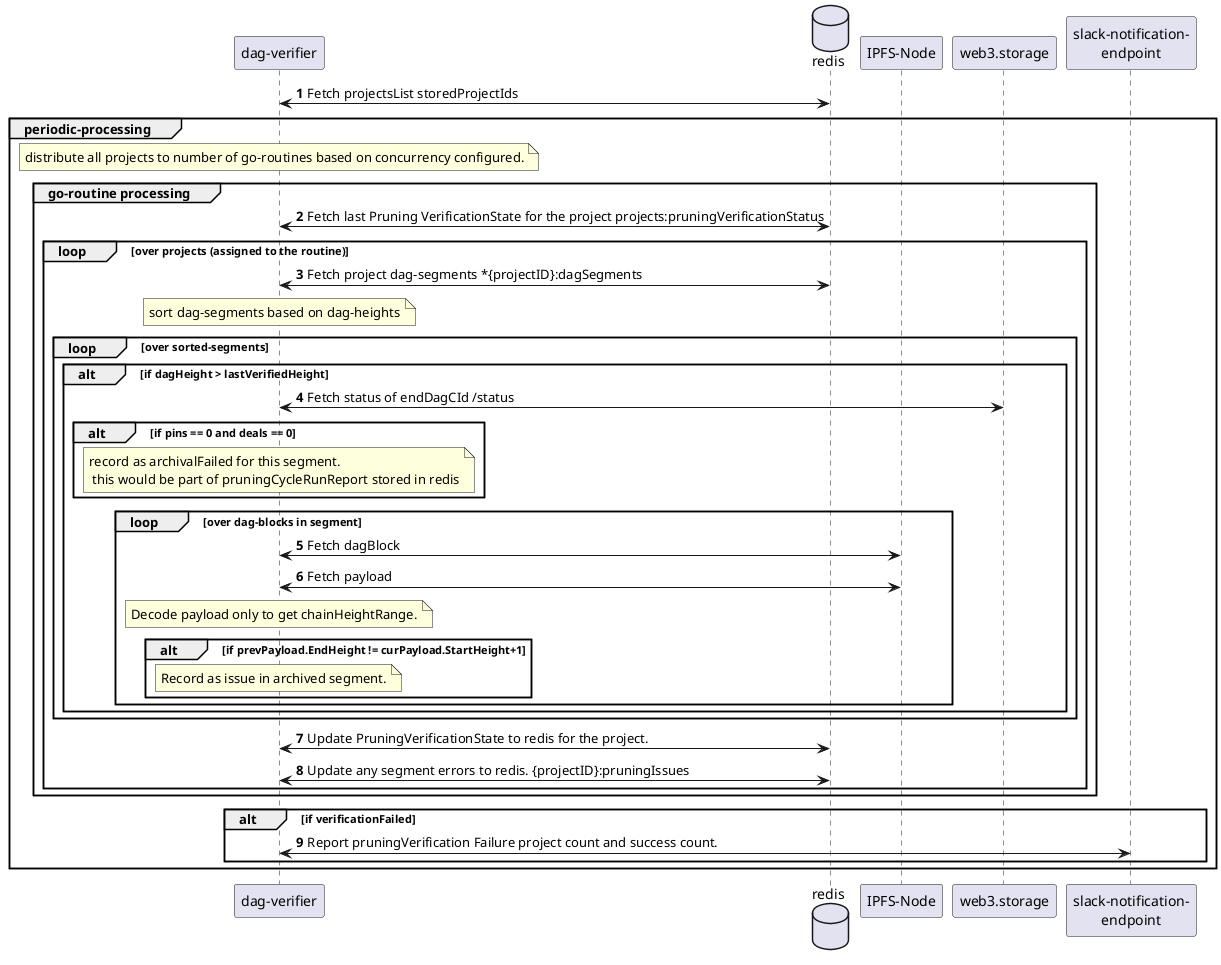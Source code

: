 @startuml "Project Pruning Verification
autonumber

participant "dag-verifier" as dagv
database redis
participant "IPFS-Node" as ipfs
participant "web3.storage" as w3s
participant "slack-notification-\nendpoint" as slack

dagv <-> redis: Fetch projectsList storedProjectIds

group periodic-processing
    note over dagv: distribute all projects to number of go-routines based on concurrency configured.

    group go-routine processing
        dagv <-> redis: Fetch last Pruning VerificationState for the project projects:pruningVerificationStatus

        loop over projects (assigned to the routine)
            dagv <-> redis: Fetch project dag-segments *{projectID}:dagSegments

            note over dagv: sort dag-segments based on dag-heights

            loop over sorted-segments
                alt if dagHeight > lastVerifiedHeight
                    dagv <-> w3s: Fetch status of endDagCId /status
                    alt if pins == 0 and deals == 0
                        note over dagv: record as archivalFailed for this segment.\n this would be part of pruningCycleRunReport stored in redis
                    end
                    loop over dag-blocks in segment
                        dagv <-> ipfs: Fetch dagBlock
                        dagv <-> ipfs: Fetch payload
                        note over dagv: Decode payload only to get chainHeightRange.
                        alt if prevPayload.EndHeight != curPayload.StartHeight+1
                            note over dagv: Record as issue in archived segment.
                        end
                    end
                end
            end

            dagv <-> redis: Update PruningVerificationState to redis for the project.
            dagv <-> redis: Update any segment errors to redis. {projectID}:pruningIssues
        end

    end

    alt if verificationFailed
        dagv <-> slack: Report pruningVerification Failure project count and success count.
    end
end